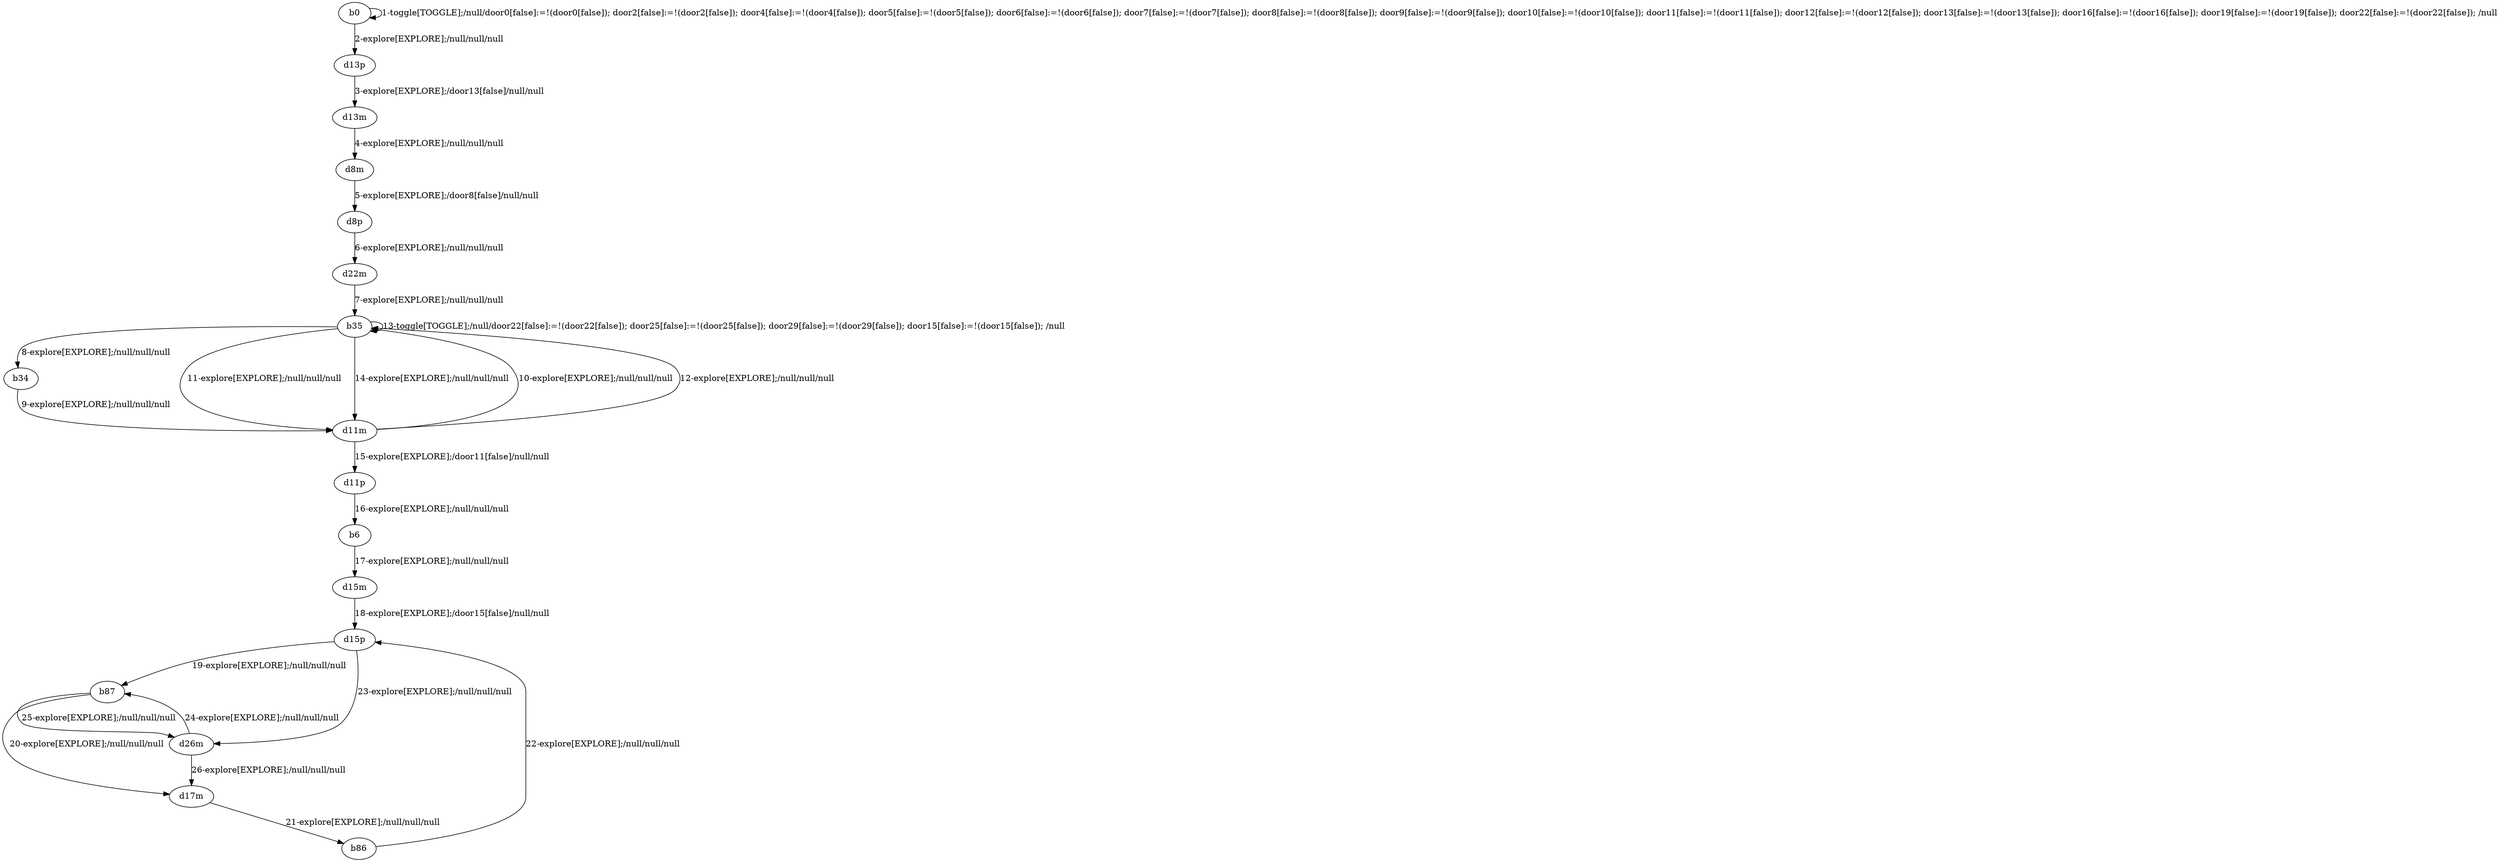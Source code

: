 # Total number of goals covered by this test: 1
# d26m --> d17m

digraph g {
"b0" -> "b0" [label = "1-toggle[TOGGLE];/null/door0[false]:=!(door0[false]); door2[false]:=!(door2[false]); door4[false]:=!(door4[false]); door5[false]:=!(door5[false]); door6[false]:=!(door6[false]); door7[false]:=!(door7[false]); door8[false]:=!(door8[false]); door9[false]:=!(door9[false]); door10[false]:=!(door10[false]); door11[false]:=!(door11[false]); door12[false]:=!(door12[false]); door13[false]:=!(door13[false]); door16[false]:=!(door16[false]); door19[false]:=!(door19[false]); door22[false]:=!(door22[false]); /null"];
"b0" -> "d13p" [label = "2-explore[EXPLORE];/null/null/null"];
"d13p" -> "d13m" [label = "3-explore[EXPLORE];/door13[false]/null/null"];
"d13m" -> "d8m" [label = "4-explore[EXPLORE];/null/null/null"];
"d8m" -> "d8p" [label = "5-explore[EXPLORE];/door8[false]/null/null"];
"d8p" -> "d22m" [label = "6-explore[EXPLORE];/null/null/null"];
"d22m" -> "b35" [label = "7-explore[EXPLORE];/null/null/null"];
"b35" -> "b34" [label = "8-explore[EXPLORE];/null/null/null"];
"b34" -> "d11m" [label = "9-explore[EXPLORE];/null/null/null"];
"d11m" -> "b35" [label = "10-explore[EXPLORE];/null/null/null"];
"b35" -> "d11m" [label = "11-explore[EXPLORE];/null/null/null"];
"d11m" -> "b35" [label = "12-explore[EXPLORE];/null/null/null"];
"b35" -> "b35" [label = "13-toggle[TOGGLE];/null/door22[false]:=!(door22[false]); door25[false]:=!(door25[false]); door29[false]:=!(door29[false]); door15[false]:=!(door15[false]); /null"];
"b35" -> "d11m" [label = "14-explore[EXPLORE];/null/null/null"];
"d11m" -> "d11p" [label = "15-explore[EXPLORE];/door11[false]/null/null"];
"d11p" -> "b6" [label = "16-explore[EXPLORE];/null/null/null"];
"b6" -> "d15m" [label = "17-explore[EXPLORE];/null/null/null"];
"d15m" -> "d15p" [label = "18-explore[EXPLORE];/door15[false]/null/null"];
"d15p" -> "b87" [label = "19-explore[EXPLORE];/null/null/null"];
"b87" -> "d17m" [label = "20-explore[EXPLORE];/null/null/null"];
"d17m" -> "b86" [label = "21-explore[EXPLORE];/null/null/null"];
"b86" -> "d15p" [label = "22-explore[EXPLORE];/null/null/null"];
"d15p" -> "d26m" [label = "23-explore[EXPLORE];/null/null/null"];
"d26m" -> "b87" [label = "24-explore[EXPLORE];/null/null/null"];
"b87" -> "d26m" [label = "25-explore[EXPLORE];/null/null/null"];
"d26m" -> "d17m" [label = "26-explore[EXPLORE];/null/null/null"];
}